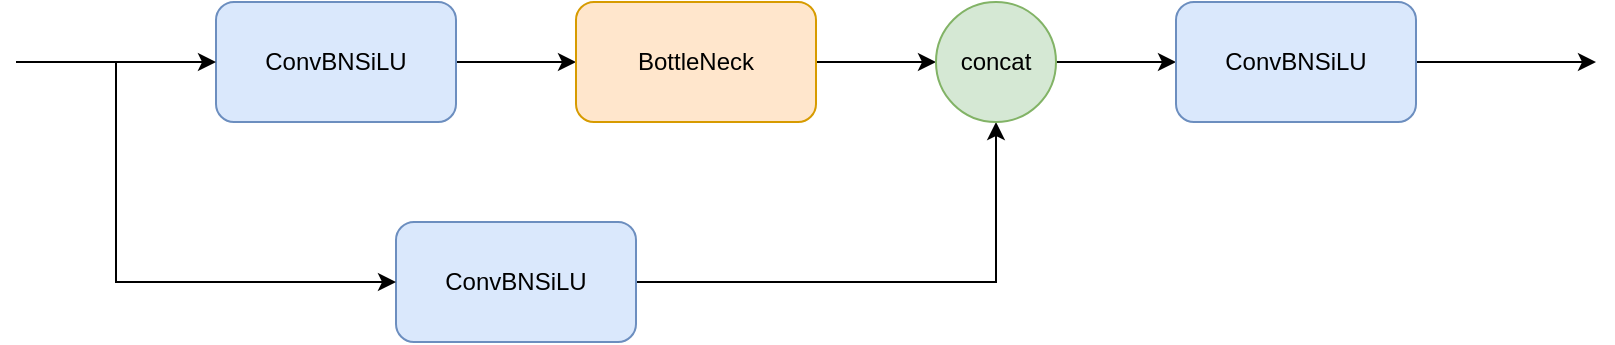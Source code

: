 <mxfile version="20.8.23" type="github">
  <diagram name="第 1 页" id="f60LronIqc0JHcP7PERL">
    <mxGraphModel dx="998" dy="530" grid="1" gridSize="10" guides="1" tooltips="1" connect="1" arrows="1" fold="1" page="1" pageScale="1" pageWidth="827" pageHeight="1169" math="0" shadow="0">
      <root>
        <mxCell id="0" />
        <mxCell id="1" parent="0" />
        <mxCell id="CtJdPsDYsdZSeA5UdTZm-7" style="edgeStyle=orthogonalEdgeStyle;rounded=0;orthogonalLoop=1;jettySize=auto;html=1;entryX=0;entryY=0.5;entryDx=0;entryDy=0;" edge="1" parent="1" source="CtJdPsDYsdZSeA5UdTZm-1" target="CtJdPsDYsdZSeA5UdTZm-2">
          <mxGeometry relative="1" as="geometry" />
        </mxCell>
        <mxCell id="CtJdPsDYsdZSeA5UdTZm-1" value="ConvBNSiLU" style="rounded=1;whiteSpace=wrap;html=1;fillColor=#dae8fc;strokeColor=#6c8ebf;" vertex="1" parent="1">
          <mxGeometry x="110" y="760" width="120" height="60" as="geometry" />
        </mxCell>
        <mxCell id="CtJdPsDYsdZSeA5UdTZm-8" style="edgeStyle=orthogonalEdgeStyle;rounded=0;orthogonalLoop=1;jettySize=auto;html=1;entryX=0;entryY=0.5;entryDx=0;entryDy=0;" edge="1" parent="1" source="CtJdPsDYsdZSeA5UdTZm-2" target="CtJdPsDYsdZSeA5UdTZm-5">
          <mxGeometry relative="1" as="geometry" />
        </mxCell>
        <mxCell id="CtJdPsDYsdZSeA5UdTZm-2" value="BottleNeck" style="rounded=1;whiteSpace=wrap;html=1;fillColor=#ffe6cc;strokeColor=#d79b00;" vertex="1" parent="1">
          <mxGeometry x="290" y="760" width="120" height="60" as="geometry" />
        </mxCell>
        <mxCell id="CtJdPsDYsdZSeA5UdTZm-15" style="edgeStyle=orthogonalEdgeStyle;rounded=0;orthogonalLoop=1;jettySize=auto;html=1;" edge="1" parent="1" source="CtJdPsDYsdZSeA5UdTZm-3" target="CtJdPsDYsdZSeA5UdTZm-5">
          <mxGeometry relative="1" as="geometry" />
        </mxCell>
        <mxCell id="CtJdPsDYsdZSeA5UdTZm-3" value="ConvBNSiLU" style="rounded=1;whiteSpace=wrap;html=1;fillColor=#dae8fc;strokeColor=#6c8ebf;" vertex="1" parent="1">
          <mxGeometry x="200" y="870" width="120" height="60" as="geometry" />
        </mxCell>
        <mxCell id="CtJdPsDYsdZSeA5UdTZm-9" style="edgeStyle=orthogonalEdgeStyle;rounded=0;orthogonalLoop=1;jettySize=auto;html=1;exitX=1;exitY=0.5;exitDx=0;exitDy=0;entryX=0;entryY=0.5;entryDx=0;entryDy=0;" edge="1" parent="1" source="CtJdPsDYsdZSeA5UdTZm-5" target="CtJdPsDYsdZSeA5UdTZm-6">
          <mxGeometry relative="1" as="geometry" />
        </mxCell>
        <mxCell id="CtJdPsDYsdZSeA5UdTZm-5" value="concat" style="ellipse;whiteSpace=wrap;html=1;fillColor=#d5e8d4;strokeColor=#82b366;" vertex="1" parent="1">
          <mxGeometry x="470" y="760" width="60" height="60" as="geometry" />
        </mxCell>
        <mxCell id="CtJdPsDYsdZSeA5UdTZm-10" style="edgeStyle=orthogonalEdgeStyle;rounded=0;orthogonalLoop=1;jettySize=auto;html=1;exitX=1;exitY=0.5;exitDx=0;exitDy=0;" edge="1" parent="1" source="CtJdPsDYsdZSeA5UdTZm-6">
          <mxGeometry relative="1" as="geometry">
            <mxPoint x="800" y="790" as="targetPoint" />
          </mxGeometry>
        </mxCell>
        <mxCell id="CtJdPsDYsdZSeA5UdTZm-6" value="ConvBNSiLU" style="rounded=1;whiteSpace=wrap;html=1;fillColor=#dae8fc;strokeColor=#6c8ebf;" vertex="1" parent="1">
          <mxGeometry x="590" y="760" width="120" height="60" as="geometry" />
        </mxCell>
        <mxCell id="CtJdPsDYsdZSeA5UdTZm-11" value="" style="endArrow=classic;html=1;rounded=0;entryX=0;entryY=0.5;entryDx=0;entryDy=0;" edge="1" parent="1" target="CtJdPsDYsdZSeA5UdTZm-1">
          <mxGeometry width="50" height="50" relative="1" as="geometry">
            <mxPoint x="10" y="790" as="sourcePoint" />
            <mxPoint x="450" y="730" as="targetPoint" />
          </mxGeometry>
        </mxCell>
        <mxCell id="CtJdPsDYsdZSeA5UdTZm-14" value="" style="endArrow=classic;html=1;rounded=0;entryX=0;entryY=0.5;entryDx=0;entryDy=0;" edge="1" parent="1" target="CtJdPsDYsdZSeA5UdTZm-3">
          <mxGeometry width="50" height="50" relative="1" as="geometry">
            <mxPoint x="60" y="790" as="sourcePoint" />
            <mxPoint x="60" y="900" as="targetPoint" />
            <Array as="points">
              <mxPoint x="60" y="900" />
            </Array>
          </mxGeometry>
        </mxCell>
      </root>
    </mxGraphModel>
  </diagram>
</mxfile>
